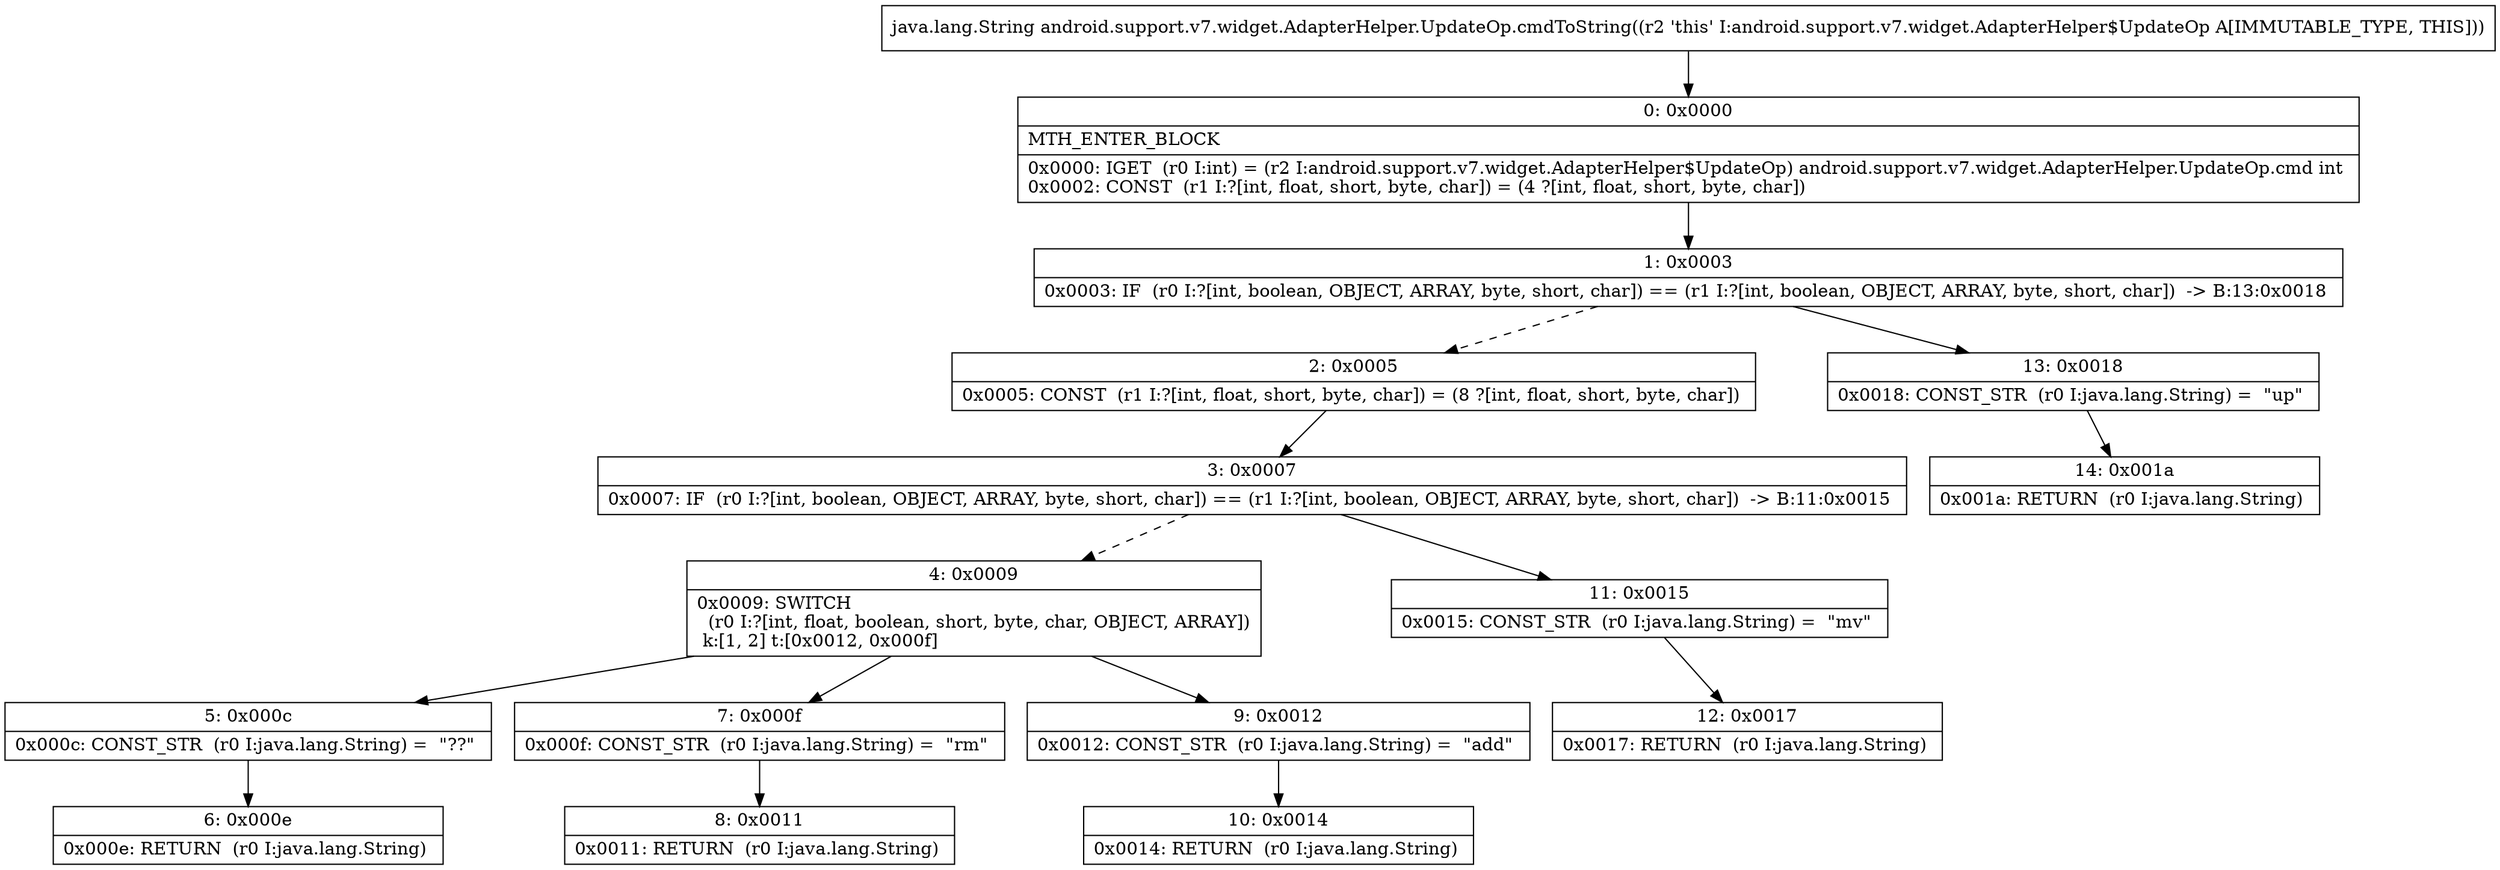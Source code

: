 digraph "CFG forandroid.support.v7.widget.AdapterHelper.UpdateOp.cmdToString()Ljava\/lang\/String;" {
Node_0 [shape=record,label="{0\:\ 0x0000|MTH_ENTER_BLOCK\l|0x0000: IGET  (r0 I:int) = (r2 I:android.support.v7.widget.AdapterHelper$UpdateOp) android.support.v7.widget.AdapterHelper.UpdateOp.cmd int \l0x0002: CONST  (r1 I:?[int, float, short, byte, char]) = (4 ?[int, float, short, byte, char]) \l}"];
Node_1 [shape=record,label="{1\:\ 0x0003|0x0003: IF  (r0 I:?[int, boolean, OBJECT, ARRAY, byte, short, char]) == (r1 I:?[int, boolean, OBJECT, ARRAY, byte, short, char])  \-\> B:13:0x0018 \l}"];
Node_2 [shape=record,label="{2\:\ 0x0005|0x0005: CONST  (r1 I:?[int, float, short, byte, char]) = (8 ?[int, float, short, byte, char]) \l}"];
Node_3 [shape=record,label="{3\:\ 0x0007|0x0007: IF  (r0 I:?[int, boolean, OBJECT, ARRAY, byte, short, char]) == (r1 I:?[int, boolean, OBJECT, ARRAY, byte, short, char])  \-\> B:11:0x0015 \l}"];
Node_4 [shape=record,label="{4\:\ 0x0009|0x0009: SWITCH  \l  (r0 I:?[int, float, boolean, short, byte, char, OBJECT, ARRAY])\l k:[1, 2] t:[0x0012, 0x000f] \l}"];
Node_5 [shape=record,label="{5\:\ 0x000c|0x000c: CONST_STR  (r0 I:java.lang.String) =  \"??\" \l}"];
Node_6 [shape=record,label="{6\:\ 0x000e|0x000e: RETURN  (r0 I:java.lang.String) \l}"];
Node_7 [shape=record,label="{7\:\ 0x000f|0x000f: CONST_STR  (r0 I:java.lang.String) =  \"rm\" \l}"];
Node_8 [shape=record,label="{8\:\ 0x0011|0x0011: RETURN  (r0 I:java.lang.String) \l}"];
Node_9 [shape=record,label="{9\:\ 0x0012|0x0012: CONST_STR  (r0 I:java.lang.String) =  \"add\" \l}"];
Node_10 [shape=record,label="{10\:\ 0x0014|0x0014: RETURN  (r0 I:java.lang.String) \l}"];
Node_11 [shape=record,label="{11\:\ 0x0015|0x0015: CONST_STR  (r0 I:java.lang.String) =  \"mv\" \l}"];
Node_12 [shape=record,label="{12\:\ 0x0017|0x0017: RETURN  (r0 I:java.lang.String) \l}"];
Node_13 [shape=record,label="{13\:\ 0x0018|0x0018: CONST_STR  (r0 I:java.lang.String) =  \"up\" \l}"];
Node_14 [shape=record,label="{14\:\ 0x001a|0x001a: RETURN  (r0 I:java.lang.String) \l}"];
MethodNode[shape=record,label="{java.lang.String android.support.v7.widget.AdapterHelper.UpdateOp.cmdToString((r2 'this' I:android.support.v7.widget.AdapterHelper$UpdateOp A[IMMUTABLE_TYPE, THIS])) }"];
MethodNode -> Node_0;
Node_0 -> Node_1;
Node_1 -> Node_2[style=dashed];
Node_1 -> Node_13;
Node_2 -> Node_3;
Node_3 -> Node_4[style=dashed];
Node_3 -> Node_11;
Node_4 -> Node_5;
Node_4 -> Node_7;
Node_4 -> Node_9;
Node_5 -> Node_6;
Node_7 -> Node_8;
Node_9 -> Node_10;
Node_11 -> Node_12;
Node_13 -> Node_14;
}

